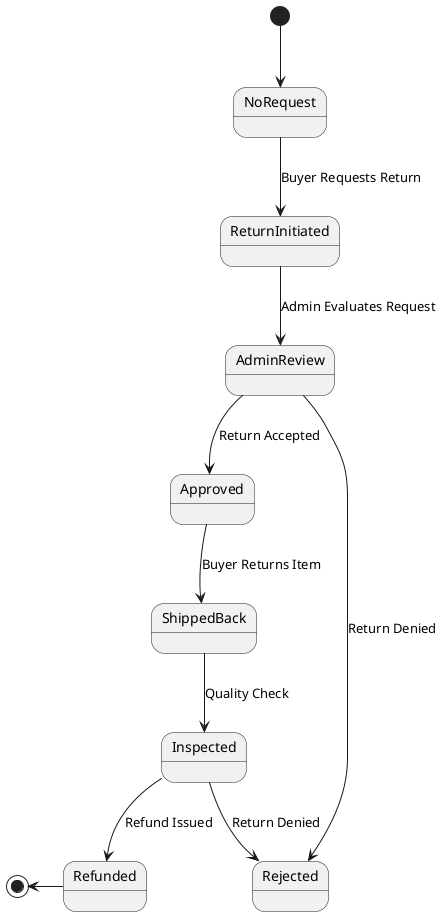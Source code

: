 @startuml
[*] --> NoRequest
NoRequest --> ReturnInitiated : Buyer Requests Return
ReturnInitiated --> AdminReview : Admin Evaluates Request
AdminReview --> Approved : Return Accepted
AdminReview --> Rejected : Return Denied
Approved --> ShippedBack : Buyer Returns Item
ShippedBack --> Inspected : Quality Check
Inspected --> Refunded : Refund Issued
Inspected --> Rejected : Return Denied
[*] <-- Refunded
@enduml

